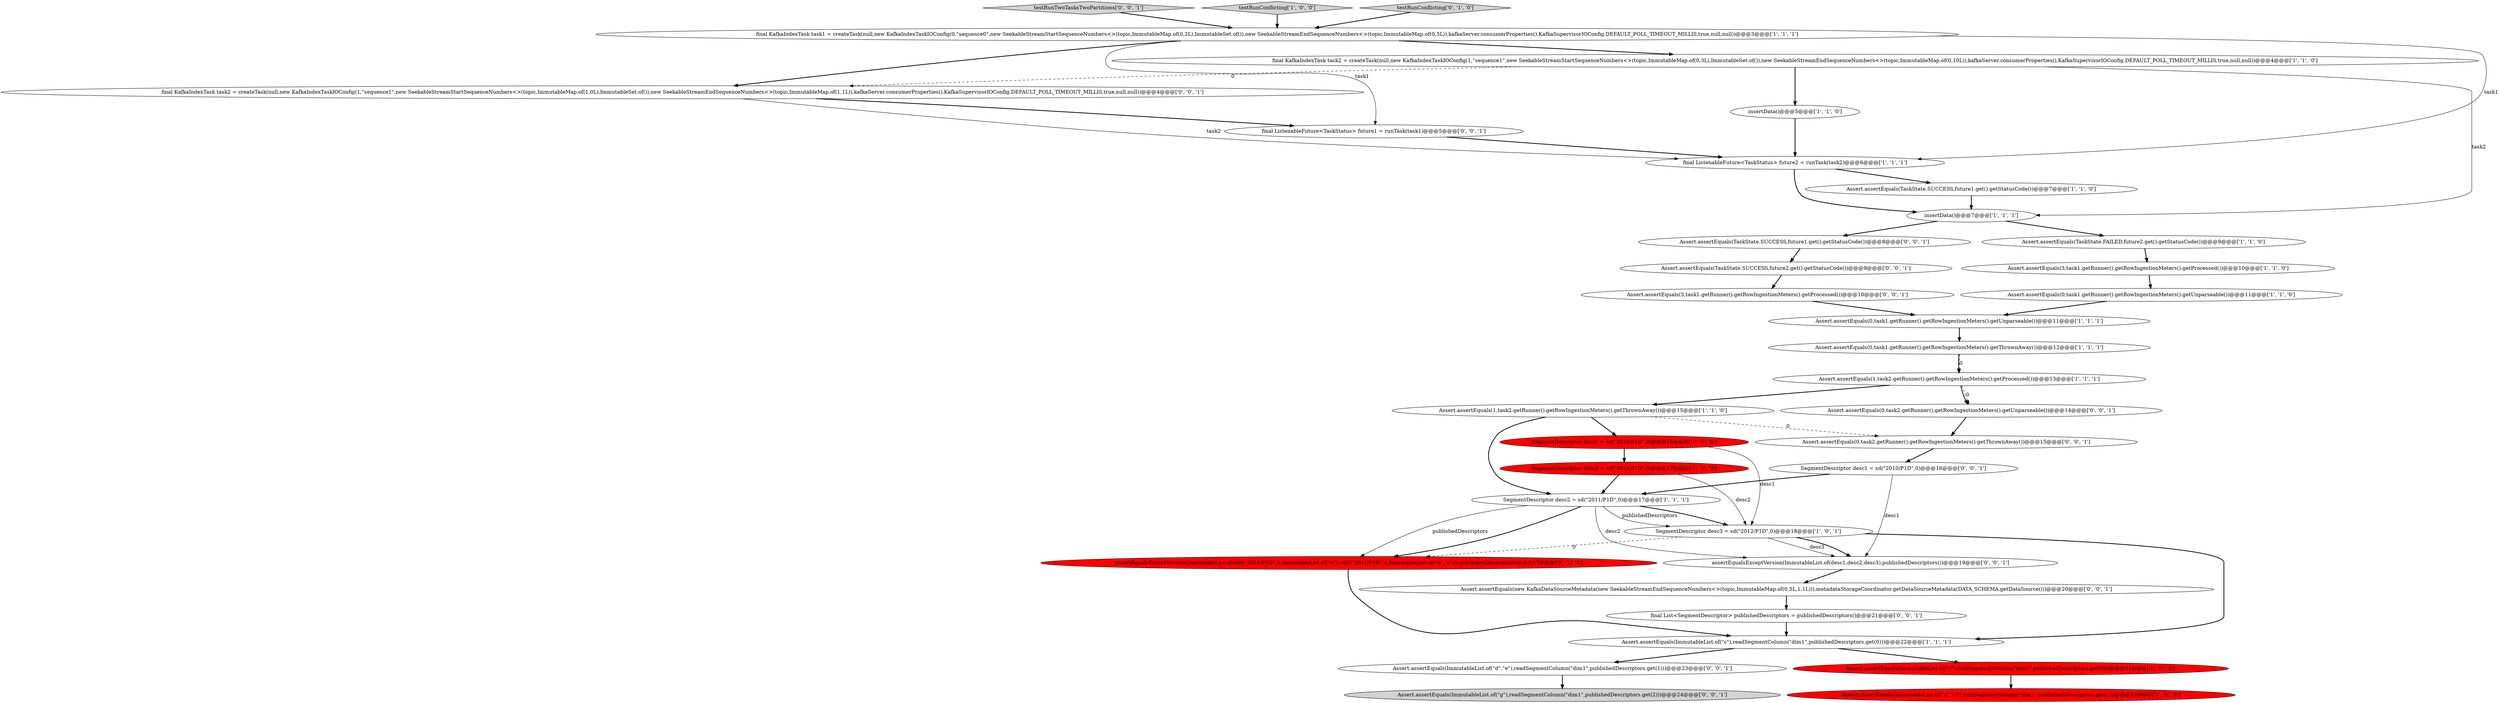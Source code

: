 digraph {
3 [style = filled, label = "final KafkaIndexTask task2 = createTask(null,new KafkaIndexTaskIOConfig(1,\"sequence1\",new SeekableStreamStartSequenceNumbers<>(topic,ImmutableMap.of(0,3L),ImmutableSet.of()),new SeekableStreamEndSequenceNumbers<>(topic,ImmutableMap.of(0,10L)),kafkaServer.consumerProperties(),KafkaSupervisorIOConfig.DEFAULT_POLL_TIMEOUT_MILLIS,true,null,null))@@@4@@@['1', '1', '0']", fillcolor = white, shape = ellipse image = "AAA0AAABBB1BBB"];
7 [style = filled, label = "Assert.assertEquals(3,task1.getRunner().getRowIngestionMeters().getProcessed())@@@10@@@['1', '1', '0']", fillcolor = white, shape = ellipse image = "AAA0AAABBB1BBB"];
13 [style = filled, label = "Assert.assertEquals(ImmutableList.of(\"c\"),readSegmentColumn(\"dim1\",publishedDescriptors.get(0)))@@@22@@@['1', '1', '1']", fillcolor = white, shape = ellipse image = "AAA0AAABBB1BBB"];
32 [style = filled, label = "testRunTwoTasksTwoPartitions['0', '0', '1']", fillcolor = lightgray, shape = diamond image = "AAA0AAABBB3BBB"];
24 [style = filled, label = "Assert.assertEquals(ImmutableList.of(\"d\",\"e\"),readSegmentColumn(\"dim1\",publishedDescriptors.get(1)))@@@23@@@['0', '0', '1']", fillcolor = white, shape = ellipse image = "AAA0AAABBB3BBB"];
27 [style = filled, label = "assertEqualsExceptVersion(ImmutableList.of(desc1,desc2,desc3),publishedDescriptors())@@@19@@@['0', '0', '1']", fillcolor = white, shape = ellipse image = "AAA0AAABBB3BBB"];
9 [style = filled, label = "final KafkaIndexTask task1 = createTask(null,new KafkaIndexTaskIOConfig(0,\"sequence0\",new SeekableStreamStartSequenceNumbers<>(topic,ImmutableMap.of(0,2L),ImmutableSet.of()),new SeekableStreamEndSequenceNumbers<>(topic,ImmutableMap.of(0,5L)),kafkaServer.consumerProperties(),KafkaSupervisorIOConfig.DEFAULT_POLL_TIMEOUT_MILLIS,true,null,null))@@@3@@@['1', '1', '1']", fillcolor = white, shape = ellipse image = "AAA0AAABBB1BBB"];
31 [style = filled, label = "SegmentDescriptor desc1 = sd(\"2010/P1D\",0)@@@16@@@['0', '0', '1']", fillcolor = white, shape = ellipse image = "AAA0AAABBB3BBB"];
10 [style = filled, label = "insertData()@@@5@@@['1', '1', '0']", fillcolor = white, shape = ellipse image = "AAA0AAABBB1BBB"];
35 [style = filled, label = "Assert.assertEquals(TaskState.SUCCESS,future2.get().getStatusCode())@@@9@@@['0', '0', '1']", fillcolor = white, shape = ellipse image = "AAA0AAABBB3BBB"];
16 [style = filled, label = "Assert.assertEquals(TaskState.SUCCESS,future1.get().getStatusCode())@@@7@@@['1', '1', '0']", fillcolor = white, shape = ellipse image = "AAA0AAABBB1BBB"];
36 [style = filled, label = "Assert.assertEquals(0,task2.getRunner().getRowIngestionMeters().getUnparseable())@@@14@@@['0', '0', '1']", fillcolor = white, shape = ellipse image = "AAA0AAABBB3BBB"];
12 [style = filled, label = "Assert.assertEquals(TaskState.FAILED,future2.get().getStatusCode())@@@9@@@['1', '1', '0']", fillcolor = white, shape = ellipse image = "AAA0AAABBB1BBB"];
22 [style = filled, label = "assertEqualsExceptVersion(ImmutableList.of(sdd(\"2010/P1D\",0,ImmutableList.of(\"c\")),sdd(\"2011/P1D\",0,ImmutableList.of(\"d\",\"e\"))),publishedDescriptors)@@@17@@@['0', '1', '0']", fillcolor = red, shape = ellipse image = "AAA1AAABBB2BBB"];
8 [style = filled, label = "Assert.assertEquals(ImmutableList.of(\"c\"),readSegmentColumn(\"dim1\",publishedDescriptors.get(0)))@@@21@@@['1', '0', '0']", fillcolor = red, shape = ellipse image = "AAA1AAABBB1BBB"];
28 [style = filled, label = "final KafkaIndexTask task2 = createTask(null,new KafkaIndexTaskIOConfig(1,\"sequence1\",new SeekableStreamStartSequenceNumbers<>(topic,ImmutableMap.of(1,0L),ImmutableSet.of()),new SeekableStreamEndSequenceNumbers<>(topic,ImmutableMap.of(1,1L)),kafkaServer.consumerProperties(),KafkaSupervisorIOConfig.DEFAULT_POLL_TIMEOUT_MILLIS,true,null,null))@@@4@@@['0', '0', '1']", fillcolor = white, shape = ellipse image = "AAA0AAABBB3BBB"];
23 [style = filled, label = "Assert.assertEquals(TaskState.SUCCESS,future1.get().getStatusCode())@@@8@@@['0', '0', '1']", fillcolor = white, shape = ellipse image = "AAA0AAABBB3BBB"];
1 [style = filled, label = "SegmentDescriptor desc1 = sd(\"2010/P1D\",0)@@@16@@@['1', '0', '0']", fillcolor = red, shape = ellipse image = "AAA1AAABBB1BBB"];
26 [style = filled, label = "Assert.assertEquals(new KafkaDataSourceMetadata(new SeekableStreamEndSequenceNumbers<>(topic,ImmutableMap.of(0,5L,1,1L))),metadataStorageCoordinator.getDataSourceMetadata(DATA_SCHEMA.getDataSource()))@@@20@@@['0', '0', '1']", fillcolor = white, shape = ellipse image = "AAA0AAABBB3BBB"];
14 [style = filled, label = "insertData()@@@7@@@['1', '1', '1']", fillcolor = white, shape = ellipse image = "AAA0AAABBB1BBB"];
15 [style = filled, label = "testRunConflicting['1', '0', '0']", fillcolor = lightgray, shape = diamond image = "AAA0AAABBB1BBB"];
19 [style = filled, label = "SegmentDescriptor desc3 = sd(\"2012/P1D\",0)@@@18@@@['1', '0', '1']", fillcolor = white, shape = ellipse image = "AAA0AAABBB1BBB"];
2 [style = filled, label = "Assert.assertEquals(ImmutableList.of(\"d\",\"e\"),readSegmentColumn(\"dim1\",publishedDescriptors.get(1)))@@@22@@@['1', '0', '0']", fillcolor = red, shape = ellipse image = "AAA1AAABBB1BBB"];
30 [style = filled, label = "Assert.assertEquals(0,task2.getRunner().getRowIngestionMeters().getThrownAway())@@@15@@@['0', '0', '1']", fillcolor = white, shape = ellipse image = "AAA0AAABBB3BBB"];
5 [style = filled, label = "Assert.assertEquals(1,task2.getRunner().getRowIngestionMeters().getThrownAway())@@@15@@@['1', '1', '0']", fillcolor = white, shape = ellipse image = "AAA0AAABBB1BBB"];
6 [style = filled, label = "SegmentDescriptor desc2 = sd(\"2011/P1D\",0)@@@17@@@['1', '0', '0']", fillcolor = red, shape = ellipse image = "AAA1AAABBB1BBB"];
34 [style = filled, label = "Assert.assertEquals(ImmutableList.of(\"g\"),readSegmentColumn(\"dim1\",publishedDescriptors.get(2)))@@@24@@@['0', '0', '1']", fillcolor = lightgray, shape = ellipse image = "AAA0AAABBB3BBB"];
4 [style = filled, label = "SegmentDescriptor desc2 = sd(\"2011/P1D\",0)@@@17@@@['1', '1', '1']", fillcolor = white, shape = ellipse image = "AAA0AAABBB1BBB"];
17 [style = filled, label = "Assert.assertEquals(1,task2.getRunner().getRowIngestionMeters().getProcessed())@@@13@@@['1', '1', '1']", fillcolor = white, shape = ellipse image = "AAA0AAABBB1BBB"];
11 [style = filled, label = "Assert.assertEquals(0,task1.getRunner().getRowIngestionMeters().getUnparseable())@@@11@@@['1', '1', '1']", fillcolor = white, shape = ellipse image = "AAA0AAABBB1BBB"];
29 [style = filled, label = "final ListenableFuture<TaskStatus> future1 = runTask(task1)@@@5@@@['0', '0', '1']", fillcolor = white, shape = ellipse image = "AAA0AAABBB3BBB"];
25 [style = filled, label = "Assert.assertEquals(3,task1.getRunner().getRowIngestionMeters().getProcessed())@@@10@@@['0', '0', '1']", fillcolor = white, shape = ellipse image = "AAA0AAABBB3BBB"];
18 [style = filled, label = "Assert.assertEquals(0,task1.getRunner().getRowIngestionMeters().getThrownAway())@@@12@@@['1', '1', '1']", fillcolor = white, shape = ellipse image = "AAA0AAABBB1BBB"];
21 [style = filled, label = "testRunConflicting['0', '1', '0']", fillcolor = lightgray, shape = diamond image = "AAA0AAABBB2BBB"];
20 [style = filled, label = "Assert.assertEquals(0,task1.getRunner().getRowIngestionMeters().getUnparseable())@@@11@@@['1', '1', '0']", fillcolor = white, shape = ellipse image = "AAA0AAABBB1BBB"];
0 [style = filled, label = "final ListenableFuture<TaskStatus> future2 = runTask(task2)@@@6@@@['1', '1', '1']", fillcolor = white, shape = ellipse image = "AAA0AAABBB1BBB"];
33 [style = filled, label = "final List<SegmentDescriptor> publishedDescriptors = publishedDescriptors()@@@21@@@['0', '0', '1']", fillcolor = white, shape = ellipse image = "AAA0AAABBB3BBB"];
6->19 [style = solid, label="desc2"];
28->29 [style = bold, label=""];
0->16 [style = bold, label=""];
17->5 [style = bold, label=""];
3->28 [style = dashed, label="0"];
13->24 [style = bold, label=""];
4->19 [style = bold, label=""];
29->0 [style = bold, label=""];
19->27 [style = solid, label="desc3"];
18->17 [style = bold, label=""];
24->34 [style = bold, label=""];
31->4 [style = bold, label=""];
3->14 [style = solid, label="task2"];
7->20 [style = bold, label=""];
33->13 [style = bold, label=""];
28->0 [style = solid, label="task2"];
12->7 [style = bold, label=""];
11->18 [style = bold, label=""];
35->25 [style = bold, label=""];
23->35 [style = bold, label=""];
9->28 [style = bold, label=""];
17->36 [style = bold, label=""];
3->10 [style = bold, label=""];
5->1 [style = bold, label=""];
6->4 [style = bold, label=""];
36->30 [style = bold, label=""];
0->14 [style = bold, label=""];
21->9 [style = bold, label=""];
1->6 [style = bold, label=""];
32->9 [style = bold, label=""];
19->13 [style = bold, label=""];
14->23 [style = bold, label=""];
8->2 [style = bold, label=""];
15->9 [style = bold, label=""];
25->11 [style = bold, label=""];
30->31 [style = bold, label=""];
5->30 [style = dashed, label="0"];
19->27 [style = bold, label=""];
14->12 [style = bold, label=""];
5->4 [style = bold, label=""];
10->0 [style = bold, label=""];
9->0 [style = solid, label="task1"];
4->19 [style = solid, label="publishedDescriptors"];
9->3 [style = bold, label=""];
16->14 [style = bold, label=""];
18->17 [style = dashed, label="0"];
1->19 [style = solid, label="desc1"];
9->29 [style = solid, label="task1"];
31->27 [style = solid, label="desc1"];
13->8 [style = bold, label=""];
17->36 [style = dashed, label="0"];
26->33 [style = bold, label=""];
4->22 [style = solid, label="publishedDescriptors"];
4->22 [style = bold, label=""];
22->13 [style = bold, label=""];
4->27 [style = solid, label="desc2"];
19->22 [style = dashed, label="0"];
20->11 [style = bold, label=""];
27->26 [style = bold, label=""];
}
